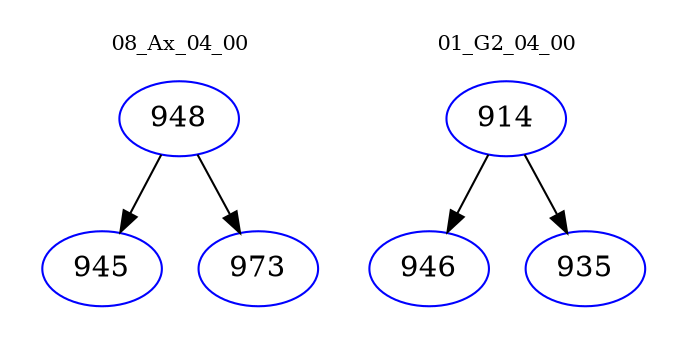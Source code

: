 digraph{
subgraph cluster_0 {
color = white
label = "08_Ax_04_00";
fontsize=10;
T0_948 [label="948", color="blue"]
T0_948 -> T0_945 [color="black"]
T0_945 [label="945", color="blue"]
T0_948 -> T0_973 [color="black"]
T0_973 [label="973", color="blue"]
}
subgraph cluster_1 {
color = white
label = "01_G2_04_00";
fontsize=10;
T1_914 [label="914", color="blue"]
T1_914 -> T1_946 [color="black"]
T1_946 [label="946", color="blue"]
T1_914 -> T1_935 [color="black"]
T1_935 [label="935", color="blue"]
}
}
